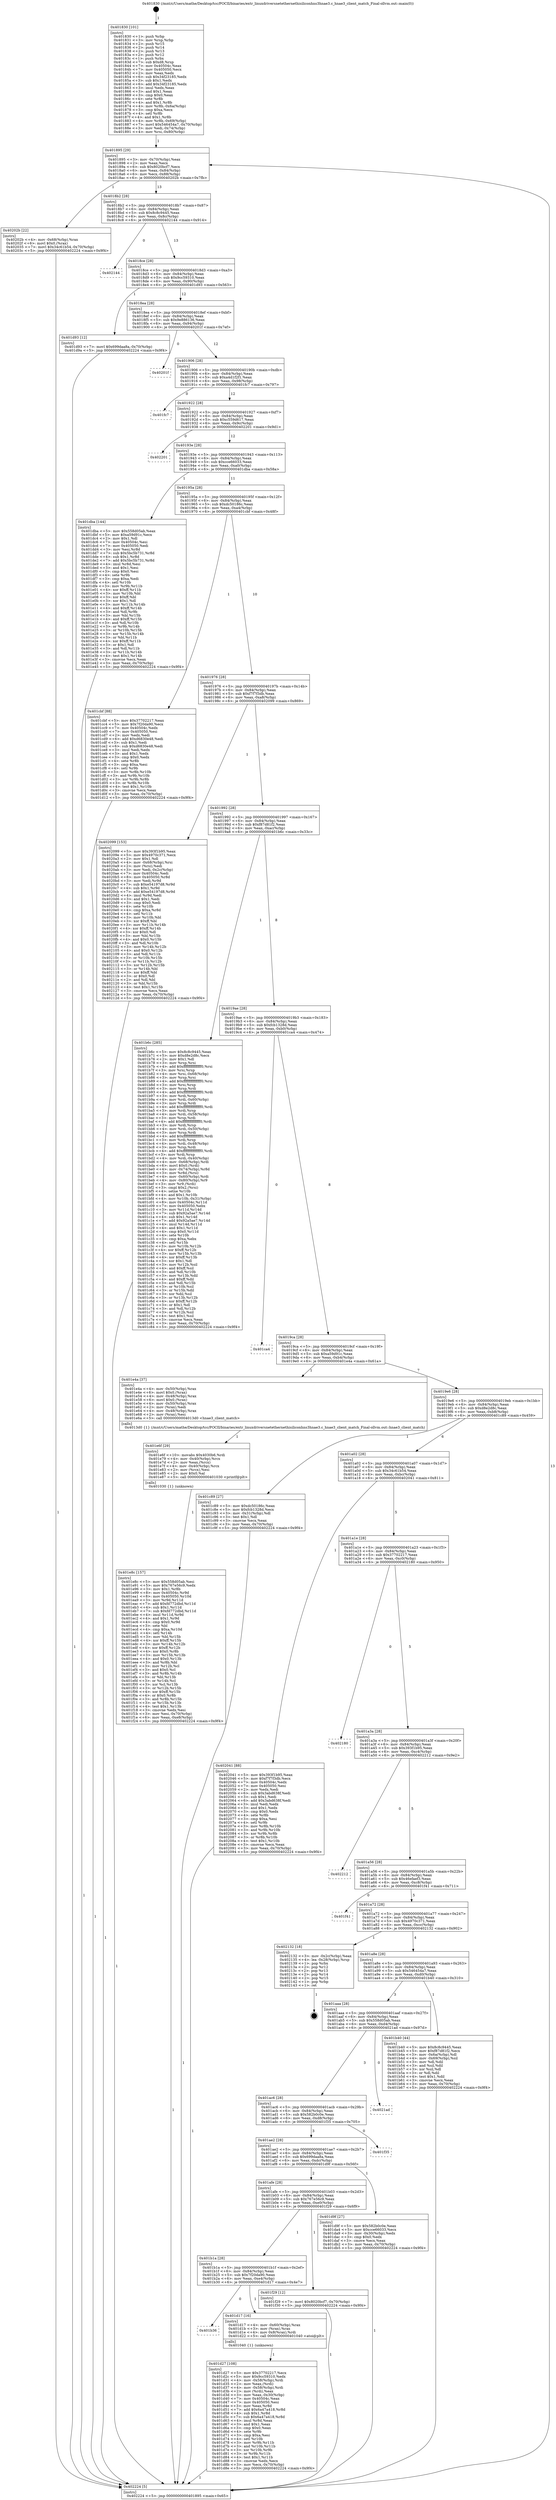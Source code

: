 digraph "0x401830" {
  label = "0x401830 (/mnt/c/Users/mathe/Desktop/tcc/POCII/binaries/extr_linuxdriversnetethernethisiliconhns3hnae3.c_hnae3_client_match_Final-ollvm.out::main(0))"
  labelloc = "t"
  node[shape=record]

  Entry [label="",width=0.3,height=0.3,shape=circle,fillcolor=black,style=filled]
  "0x401895" [label="{
     0x401895 [29]\l
     | [instrs]\l
     &nbsp;&nbsp;0x401895 \<+3\>: mov -0x70(%rbp),%eax\l
     &nbsp;&nbsp;0x401898 \<+2\>: mov %eax,%ecx\l
     &nbsp;&nbsp;0x40189a \<+6\>: sub $0x8020bcf7,%ecx\l
     &nbsp;&nbsp;0x4018a0 \<+6\>: mov %eax,-0x84(%rbp)\l
     &nbsp;&nbsp;0x4018a6 \<+6\>: mov %ecx,-0x88(%rbp)\l
     &nbsp;&nbsp;0x4018ac \<+6\>: je 000000000040202b \<main+0x7fb\>\l
  }"]
  "0x40202b" [label="{
     0x40202b [22]\l
     | [instrs]\l
     &nbsp;&nbsp;0x40202b \<+4\>: mov -0x68(%rbp),%rax\l
     &nbsp;&nbsp;0x40202f \<+6\>: movl $0x0,(%rax)\l
     &nbsp;&nbsp;0x402035 \<+7\>: movl $0x34c61b54,-0x70(%rbp)\l
     &nbsp;&nbsp;0x40203c \<+5\>: jmp 0000000000402224 \<main+0x9f4\>\l
  }"]
  "0x4018b2" [label="{
     0x4018b2 [28]\l
     | [instrs]\l
     &nbsp;&nbsp;0x4018b2 \<+5\>: jmp 00000000004018b7 \<main+0x87\>\l
     &nbsp;&nbsp;0x4018b7 \<+6\>: mov -0x84(%rbp),%eax\l
     &nbsp;&nbsp;0x4018bd \<+5\>: sub $0x8c8c9445,%eax\l
     &nbsp;&nbsp;0x4018c2 \<+6\>: mov %eax,-0x8c(%rbp)\l
     &nbsp;&nbsp;0x4018c8 \<+6\>: je 0000000000402144 \<main+0x914\>\l
  }"]
  Exit [label="",width=0.3,height=0.3,shape=circle,fillcolor=black,style=filled,peripheries=2]
  "0x402144" [label="{
     0x402144\l
  }", style=dashed]
  "0x4018ce" [label="{
     0x4018ce [28]\l
     | [instrs]\l
     &nbsp;&nbsp;0x4018ce \<+5\>: jmp 00000000004018d3 \<main+0xa3\>\l
     &nbsp;&nbsp;0x4018d3 \<+6\>: mov -0x84(%rbp),%eax\l
     &nbsp;&nbsp;0x4018d9 \<+5\>: sub $0x9cc59310,%eax\l
     &nbsp;&nbsp;0x4018de \<+6\>: mov %eax,-0x90(%rbp)\l
     &nbsp;&nbsp;0x4018e4 \<+6\>: je 0000000000401d93 \<main+0x563\>\l
  }"]
  "0x401e8c" [label="{
     0x401e8c [157]\l
     | [instrs]\l
     &nbsp;&nbsp;0x401e8c \<+5\>: mov $0x558d05ab,%esi\l
     &nbsp;&nbsp;0x401e91 \<+5\>: mov $0x767e56c9,%edx\l
     &nbsp;&nbsp;0x401e96 \<+3\>: mov $0x1,%r8b\l
     &nbsp;&nbsp;0x401e99 \<+8\>: mov 0x40504c,%r9d\l
     &nbsp;&nbsp;0x401ea1 \<+8\>: mov 0x405050,%r10d\l
     &nbsp;&nbsp;0x401ea9 \<+3\>: mov %r9d,%r11d\l
     &nbsp;&nbsp;0x401eac \<+7\>: add $0xfd772dbd,%r11d\l
     &nbsp;&nbsp;0x401eb3 \<+4\>: sub $0x1,%r11d\l
     &nbsp;&nbsp;0x401eb7 \<+7\>: sub $0xfd772dbd,%r11d\l
     &nbsp;&nbsp;0x401ebe \<+4\>: imul %r11d,%r9d\l
     &nbsp;&nbsp;0x401ec2 \<+4\>: and $0x1,%r9d\l
     &nbsp;&nbsp;0x401ec6 \<+4\>: cmp $0x0,%r9d\l
     &nbsp;&nbsp;0x401eca \<+3\>: sete %bl\l
     &nbsp;&nbsp;0x401ecd \<+4\>: cmp $0xa,%r10d\l
     &nbsp;&nbsp;0x401ed1 \<+4\>: setl %r14b\l
     &nbsp;&nbsp;0x401ed5 \<+3\>: mov %bl,%r15b\l
     &nbsp;&nbsp;0x401ed8 \<+4\>: xor $0xff,%r15b\l
     &nbsp;&nbsp;0x401edc \<+3\>: mov %r14b,%r12b\l
     &nbsp;&nbsp;0x401edf \<+4\>: xor $0xff,%r12b\l
     &nbsp;&nbsp;0x401ee3 \<+4\>: xor $0x0,%r8b\l
     &nbsp;&nbsp;0x401ee7 \<+3\>: mov %r15b,%r13b\l
     &nbsp;&nbsp;0x401eea \<+4\>: and $0x0,%r13b\l
     &nbsp;&nbsp;0x401eee \<+3\>: and %r8b,%bl\l
     &nbsp;&nbsp;0x401ef1 \<+3\>: mov %r12b,%cl\l
     &nbsp;&nbsp;0x401ef4 \<+3\>: and $0x0,%cl\l
     &nbsp;&nbsp;0x401ef7 \<+3\>: and %r8b,%r14b\l
     &nbsp;&nbsp;0x401efa \<+3\>: or %bl,%r13b\l
     &nbsp;&nbsp;0x401efd \<+3\>: or %r14b,%cl\l
     &nbsp;&nbsp;0x401f00 \<+3\>: xor %cl,%r13b\l
     &nbsp;&nbsp;0x401f03 \<+3\>: or %r12b,%r15b\l
     &nbsp;&nbsp;0x401f06 \<+4\>: xor $0xff,%r15b\l
     &nbsp;&nbsp;0x401f0a \<+4\>: or $0x0,%r8b\l
     &nbsp;&nbsp;0x401f0e \<+3\>: and %r8b,%r15b\l
     &nbsp;&nbsp;0x401f11 \<+3\>: or %r15b,%r13b\l
     &nbsp;&nbsp;0x401f14 \<+4\>: test $0x1,%r13b\l
     &nbsp;&nbsp;0x401f18 \<+3\>: cmovne %edx,%esi\l
     &nbsp;&nbsp;0x401f1b \<+3\>: mov %esi,-0x70(%rbp)\l
     &nbsp;&nbsp;0x401f1e \<+6\>: mov %eax,-0xe8(%rbp)\l
     &nbsp;&nbsp;0x401f24 \<+5\>: jmp 0000000000402224 \<main+0x9f4\>\l
  }"]
  "0x401d93" [label="{
     0x401d93 [12]\l
     | [instrs]\l
     &nbsp;&nbsp;0x401d93 \<+7\>: movl $0x699daa8a,-0x70(%rbp)\l
     &nbsp;&nbsp;0x401d9a \<+5\>: jmp 0000000000402224 \<main+0x9f4\>\l
  }"]
  "0x4018ea" [label="{
     0x4018ea [28]\l
     | [instrs]\l
     &nbsp;&nbsp;0x4018ea \<+5\>: jmp 00000000004018ef \<main+0xbf\>\l
     &nbsp;&nbsp;0x4018ef \<+6\>: mov -0x84(%rbp),%eax\l
     &nbsp;&nbsp;0x4018f5 \<+5\>: sub $0x9e886136,%eax\l
     &nbsp;&nbsp;0x4018fa \<+6\>: mov %eax,-0x94(%rbp)\l
     &nbsp;&nbsp;0x401900 \<+6\>: je 000000000040201f \<main+0x7ef\>\l
  }"]
  "0x401e6f" [label="{
     0x401e6f [29]\l
     | [instrs]\l
     &nbsp;&nbsp;0x401e6f \<+10\>: movabs $0x4030b6,%rdi\l
     &nbsp;&nbsp;0x401e79 \<+4\>: mov -0x40(%rbp),%rcx\l
     &nbsp;&nbsp;0x401e7d \<+2\>: mov %eax,(%rcx)\l
     &nbsp;&nbsp;0x401e7f \<+4\>: mov -0x40(%rbp),%rcx\l
     &nbsp;&nbsp;0x401e83 \<+2\>: mov (%rcx),%esi\l
     &nbsp;&nbsp;0x401e85 \<+2\>: mov $0x0,%al\l
     &nbsp;&nbsp;0x401e87 \<+5\>: call 0000000000401030 \<printf@plt\>\l
     | [calls]\l
     &nbsp;&nbsp;0x401030 \{1\} (unknown)\l
  }"]
  "0x40201f" [label="{
     0x40201f\l
  }", style=dashed]
  "0x401906" [label="{
     0x401906 [28]\l
     | [instrs]\l
     &nbsp;&nbsp;0x401906 \<+5\>: jmp 000000000040190b \<main+0xdb\>\l
     &nbsp;&nbsp;0x40190b \<+6\>: mov -0x84(%rbp),%eax\l
     &nbsp;&nbsp;0x401911 \<+5\>: sub $0xa4d1f2f1,%eax\l
     &nbsp;&nbsp;0x401916 \<+6\>: mov %eax,-0x98(%rbp)\l
     &nbsp;&nbsp;0x40191c \<+6\>: je 0000000000401fc7 \<main+0x797\>\l
  }"]
  "0x401d27" [label="{
     0x401d27 [108]\l
     | [instrs]\l
     &nbsp;&nbsp;0x401d27 \<+5\>: mov $0x37702217,%ecx\l
     &nbsp;&nbsp;0x401d2c \<+5\>: mov $0x9cc59310,%edx\l
     &nbsp;&nbsp;0x401d31 \<+4\>: mov -0x58(%rbp),%rdi\l
     &nbsp;&nbsp;0x401d35 \<+2\>: mov %eax,(%rdi)\l
     &nbsp;&nbsp;0x401d37 \<+4\>: mov -0x58(%rbp),%rdi\l
     &nbsp;&nbsp;0x401d3b \<+2\>: mov (%rdi),%eax\l
     &nbsp;&nbsp;0x401d3d \<+3\>: mov %eax,-0x30(%rbp)\l
     &nbsp;&nbsp;0x401d40 \<+7\>: mov 0x40504c,%eax\l
     &nbsp;&nbsp;0x401d47 \<+7\>: mov 0x405050,%esi\l
     &nbsp;&nbsp;0x401d4e \<+3\>: mov %eax,%r8d\l
     &nbsp;&nbsp;0x401d51 \<+7\>: add $0x6a47a418,%r8d\l
     &nbsp;&nbsp;0x401d58 \<+4\>: sub $0x1,%r8d\l
     &nbsp;&nbsp;0x401d5c \<+7\>: sub $0x6a47a418,%r8d\l
     &nbsp;&nbsp;0x401d63 \<+4\>: imul %r8d,%eax\l
     &nbsp;&nbsp;0x401d67 \<+3\>: and $0x1,%eax\l
     &nbsp;&nbsp;0x401d6a \<+3\>: cmp $0x0,%eax\l
     &nbsp;&nbsp;0x401d6d \<+4\>: sete %r9b\l
     &nbsp;&nbsp;0x401d71 \<+3\>: cmp $0xa,%esi\l
     &nbsp;&nbsp;0x401d74 \<+4\>: setl %r10b\l
     &nbsp;&nbsp;0x401d78 \<+3\>: mov %r9b,%r11b\l
     &nbsp;&nbsp;0x401d7b \<+3\>: and %r10b,%r11b\l
     &nbsp;&nbsp;0x401d7e \<+3\>: xor %r10b,%r9b\l
     &nbsp;&nbsp;0x401d81 \<+3\>: or %r9b,%r11b\l
     &nbsp;&nbsp;0x401d84 \<+4\>: test $0x1,%r11b\l
     &nbsp;&nbsp;0x401d88 \<+3\>: cmovne %edx,%ecx\l
     &nbsp;&nbsp;0x401d8b \<+3\>: mov %ecx,-0x70(%rbp)\l
     &nbsp;&nbsp;0x401d8e \<+5\>: jmp 0000000000402224 \<main+0x9f4\>\l
  }"]
  "0x401fc7" [label="{
     0x401fc7\l
  }", style=dashed]
  "0x401922" [label="{
     0x401922 [28]\l
     | [instrs]\l
     &nbsp;&nbsp;0x401922 \<+5\>: jmp 0000000000401927 \<main+0xf7\>\l
     &nbsp;&nbsp;0x401927 \<+6\>: mov -0x84(%rbp),%eax\l
     &nbsp;&nbsp;0x40192d \<+5\>: sub $0xc559d617,%eax\l
     &nbsp;&nbsp;0x401932 \<+6\>: mov %eax,-0x9c(%rbp)\l
     &nbsp;&nbsp;0x401938 \<+6\>: je 0000000000402201 \<main+0x9d1\>\l
  }"]
  "0x401b36" [label="{
     0x401b36\l
  }", style=dashed]
  "0x402201" [label="{
     0x402201\l
  }", style=dashed]
  "0x40193e" [label="{
     0x40193e [28]\l
     | [instrs]\l
     &nbsp;&nbsp;0x40193e \<+5\>: jmp 0000000000401943 \<main+0x113\>\l
     &nbsp;&nbsp;0x401943 \<+6\>: mov -0x84(%rbp),%eax\l
     &nbsp;&nbsp;0x401949 \<+5\>: sub $0xcce66033,%eax\l
     &nbsp;&nbsp;0x40194e \<+6\>: mov %eax,-0xa0(%rbp)\l
     &nbsp;&nbsp;0x401954 \<+6\>: je 0000000000401dba \<main+0x58a\>\l
  }"]
  "0x401d17" [label="{
     0x401d17 [16]\l
     | [instrs]\l
     &nbsp;&nbsp;0x401d17 \<+4\>: mov -0x60(%rbp),%rax\l
     &nbsp;&nbsp;0x401d1b \<+3\>: mov (%rax),%rax\l
     &nbsp;&nbsp;0x401d1e \<+4\>: mov 0x8(%rax),%rdi\l
     &nbsp;&nbsp;0x401d22 \<+5\>: call 0000000000401040 \<atoi@plt\>\l
     | [calls]\l
     &nbsp;&nbsp;0x401040 \{1\} (unknown)\l
  }"]
  "0x401dba" [label="{
     0x401dba [144]\l
     | [instrs]\l
     &nbsp;&nbsp;0x401dba \<+5\>: mov $0x558d05ab,%eax\l
     &nbsp;&nbsp;0x401dbf \<+5\>: mov $0xa59d91c,%ecx\l
     &nbsp;&nbsp;0x401dc4 \<+2\>: mov $0x1,%dl\l
     &nbsp;&nbsp;0x401dc6 \<+7\>: mov 0x40504c,%esi\l
     &nbsp;&nbsp;0x401dcd \<+7\>: mov 0x405050,%edi\l
     &nbsp;&nbsp;0x401dd4 \<+3\>: mov %esi,%r8d\l
     &nbsp;&nbsp;0x401dd7 \<+7\>: sub $0x5bc5b731,%r8d\l
     &nbsp;&nbsp;0x401dde \<+4\>: sub $0x1,%r8d\l
     &nbsp;&nbsp;0x401de2 \<+7\>: add $0x5bc5b731,%r8d\l
     &nbsp;&nbsp;0x401de9 \<+4\>: imul %r8d,%esi\l
     &nbsp;&nbsp;0x401ded \<+3\>: and $0x1,%esi\l
     &nbsp;&nbsp;0x401df0 \<+3\>: cmp $0x0,%esi\l
     &nbsp;&nbsp;0x401df3 \<+4\>: sete %r9b\l
     &nbsp;&nbsp;0x401df7 \<+3\>: cmp $0xa,%edi\l
     &nbsp;&nbsp;0x401dfa \<+4\>: setl %r10b\l
     &nbsp;&nbsp;0x401dfe \<+3\>: mov %r9b,%r11b\l
     &nbsp;&nbsp;0x401e01 \<+4\>: xor $0xff,%r11b\l
     &nbsp;&nbsp;0x401e05 \<+3\>: mov %r10b,%bl\l
     &nbsp;&nbsp;0x401e08 \<+3\>: xor $0xff,%bl\l
     &nbsp;&nbsp;0x401e0b \<+3\>: xor $0x1,%dl\l
     &nbsp;&nbsp;0x401e0e \<+3\>: mov %r11b,%r14b\l
     &nbsp;&nbsp;0x401e11 \<+4\>: and $0xff,%r14b\l
     &nbsp;&nbsp;0x401e15 \<+3\>: and %dl,%r9b\l
     &nbsp;&nbsp;0x401e18 \<+3\>: mov %bl,%r15b\l
     &nbsp;&nbsp;0x401e1b \<+4\>: and $0xff,%r15b\l
     &nbsp;&nbsp;0x401e1f \<+3\>: and %dl,%r10b\l
     &nbsp;&nbsp;0x401e22 \<+3\>: or %r9b,%r14b\l
     &nbsp;&nbsp;0x401e25 \<+3\>: or %r10b,%r15b\l
     &nbsp;&nbsp;0x401e28 \<+3\>: xor %r15b,%r14b\l
     &nbsp;&nbsp;0x401e2b \<+3\>: or %bl,%r11b\l
     &nbsp;&nbsp;0x401e2e \<+4\>: xor $0xff,%r11b\l
     &nbsp;&nbsp;0x401e32 \<+3\>: or $0x1,%dl\l
     &nbsp;&nbsp;0x401e35 \<+3\>: and %dl,%r11b\l
     &nbsp;&nbsp;0x401e38 \<+3\>: or %r11b,%r14b\l
     &nbsp;&nbsp;0x401e3b \<+4\>: test $0x1,%r14b\l
     &nbsp;&nbsp;0x401e3f \<+3\>: cmovne %ecx,%eax\l
     &nbsp;&nbsp;0x401e42 \<+3\>: mov %eax,-0x70(%rbp)\l
     &nbsp;&nbsp;0x401e45 \<+5\>: jmp 0000000000402224 \<main+0x9f4\>\l
  }"]
  "0x40195a" [label="{
     0x40195a [28]\l
     | [instrs]\l
     &nbsp;&nbsp;0x40195a \<+5\>: jmp 000000000040195f \<main+0x12f\>\l
     &nbsp;&nbsp;0x40195f \<+6\>: mov -0x84(%rbp),%eax\l
     &nbsp;&nbsp;0x401965 \<+5\>: sub $0xdc50186c,%eax\l
     &nbsp;&nbsp;0x40196a \<+6\>: mov %eax,-0xa4(%rbp)\l
     &nbsp;&nbsp;0x401970 \<+6\>: je 0000000000401cbf \<main+0x48f\>\l
  }"]
  "0x401b1a" [label="{
     0x401b1a [28]\l
     | [instrs]\l
     &nbsp;&nbsp;0x401b1a \<+5\>: jmp 0000000000401b1f \<main+0x2ef\>\l
     &nbsp;&nbsp;0x401b1f \<+6\>: mov -0x84(%rbp),%eax\l
     &nbsp;&nbsp;0x401b25 \<+5\>: sub $0x7f20da90,%eax\l
     &nbsp;&nbsp;0x401b2a \<+6\>: mov %eax,-0xe4(%rbp)\l
     &nbsp;&nbsp;0x401b30 \<+6\>: je 0000000000401d17 \<main+0x4e7\>\l
  }"]
  "0x401cbf" [label="{
     0x401cbf [88]\l
     | [instrs]\l
     &nbsp;&nbsp;0x401cbf \<+5\>: mov $0x37702217,%eax\l
     &nbsp;&nbsp;0x401cc4 \<+5\>: mov $0x7f20da90,%ecx\l
     &nbsp;&nbsp;0x401cc9 \<+7\>: mov 0x40504c,%edx\l
     &nbsp;&nbsp;0x401cd0 \<+7\>: mov 0x405050,%esi\l
     &nbsp;&nbsp;0x401cd7 \<+2\>: mov %edx,%edi\l
     &nbsp;&nbsp;0x401cd9 \<+6\>: add $0xd6830e48,%edi\l
     &nbsp;&nbsp;0x401cdf \<+3\>: sub $0x1,%edi\l
     &nbsp;&nbsp;0x401ce2 \<+6\>: sub $0xd6830e48,%edi\l
     &nbsp;&nbsp;0x401ce8 \<+3\>: imul %edi,%edx\l
     &nbsp;&nbsp;0x401ceb \<+3\>: and $0x1,%edx\l
     &nbsp;&nbsp;0x401cee \<+3\>: cmp $0x0,%edx\l
     &nbsp;&nbsp;0x401cf1 \<+4\>: sete %r8b\l
     &nbsp;&nbsp;0x401cf5 \<+3\>: cmp $0xa,%esi\l
     &nbsp;&nbsp;0x401cf8 \<+4\>: setl %r9b\l
     &nbsp;&nbsp;0x401cfc \<+3\>: mov %r8b,%r10b\l
     &nbsp;&nbsp;0x401cff \<+3\>: and %r9b,%r10b\l
     &nbsp;&nbsp;0x401d02 \<+3\>: xor %r9b,%r8b\l
     &nbsp;&nbsp;0x401d05 \<+3\>: or %r8b,%r10b\l
     &nbsp;&nbsp;0x401d08 \<+4\>: test $0x1,%r10b\l
     &nbsp;&nbsp;0x401d0c \<+3\>: cmovne %ecx,%eax\l
     &nbsp;&nbsp;0x401d0f \<+3\>: mov %eax,-0x70(%rbp)\l
     &nbsp;&nbsp;0x401d12 \<+5\>: jmp 0000000000402224 \<main+0x9f4\>\l
  }"]
  "0x401976" [label="{
     0x401976 [28]\l
     | [instrs]\l
     &nbsp;&nbsp;0x401976 \<+5\>: jmp 000000000040197b \<main+0x14b\>\l
     &nbsp;&nbsp;0x40197b \<+6\>: mov -0x84(%rbp),%eax\l
     &nbsp;&nbsp;0x401981 \<+5\>: sub $0xf7f7f3db,%eax\l
     &nbsp;&nbsp;0x401986 \<+6\>: mov %eax,-0xa8(%rbp)\l
     &nbsp;&nbsp;0x40198c \<+6\>: je 0000000000402099 \<main+0x869\>\l
  }"]
  "0x401f29" [label="{
     0x401f29 [12]\l
     | [instrs]\l
     &nbsp;&nbsp;0x401f29 \<+7\>: movl $0x8020bcf7,-0x70(%rbp)\l
     &nbsp;&nbsp;0x401f30 \<+5\>: jmp 0000000000402224 \<main+0x9f4\>\l
  }"]
  "0x402099" [label="{
     0x402099 [153]\l
     | [instrs]\l
     &nbsp;&nbsp;0x402099 \<+5\>: mov $0x393f1b95,%eax\l
     &nbsp;&nbsp;0x40209e \<+5\>: mov $0x4970c371,%ecx\l
     &nbsp;&nbsp;0x4020a3 \<+2\>: mov $0x1,%dl\l
     &nbsp;&nbsp;0x4020a5 \<+4\>: mov -0x68(%rbp),%rsi\l
     &nbsp;&nbsp;0x4020a9 \<+2\>: mov (%rsi),%edi\l
     &nbsp;&nbsp;0x4020ab \<+3\>: mov %edi,-0x2c(%rbp)\l
     &nbsp;&nbsp;0x4020ae \<+7\>: mov 0x40504c,%edi\l
     &nbsp;&nbsp;0x4020b5 \<+8\>: mov 0x405050,%r8d\l
     &nbsp;&nbsp;0x4020bd \<+3\>: mov %edi,%r9d\l
     &nbsp;&nbsp;0x4020c0 \<+7\>: sub $0xe54197d8,%r9d\l
     &nbsp;&nbsp;0x4020c7 \<+4\>: sub $0x1,%r9d\l
     &nbsp;&nbsp;0x4020cb \<+7\>: add $0xe54197d8,%r9d\l
     &nbsp;&nbsp;0x4020d2 \<+4\>: imul %r9d,%edi\l
     &nbsp;&nbsp;0x4020d6 \<+3\>: and $0x1,%edi\l
     &nbsp;&nbsp;0x4020d9 \<+3\>: cmp $0x0,%edi\l
     &nbsp;&nbsp;0x4020dc \<+4\>: sete %r10b\l
     &nbsp;&nbsp;0x4020e0 \<+4\>: cmp $0xa,%r8d\l
     &nbsp;&nbsp;0x4020e4 \<+4\>: setl %r11b\l
     &nbsp;&nbsp;0x4020e8 \<+3\>: mov %r10b,%bl\l
     &nbsp;&nbsp;0x4020eb \<+3\>: xor $0xff,%bl\l
     &nbsp;&nbsp;0x4020ee \<+3\>: mov %r11b,%r14b\l
     &nbsp;&nbsp;0x4020f1 \<+4\>: xor $0xff,%r14b\l
     &nbsp;&nbsp;0x4020f5 \<+3\>: xor $0x0,%dl\l
     &nbsp;&nbsp;0x4020f8 \<+3\>: mov %bl,%r15b\l
     &nbsp;&nbsp;0x4020fb \<+4\>: and $0x0,%r15b\l
     &nbsp;&nbsp;0x4020ff \<+3\>: and %dl,%r10b\l
     &nbsp;&nbsp;0x402102 \<+3\>: mov %r14b,%r12b\l
     &nbsp;&nbsp;0x402105 \<+4\>: and $0x0,%r12b\l
     &nbsp;&nbsp;0x402109 \<+3\>: and %dl,%r11b\l
     &nbsp;&nbsp;0x40210c \<+3\>: or %r10b,%r15b\l
     &nbsp;&nbsp;0x40210f \<+3\>: or %r11b,%r12b\l
     &nbsp;&nbsp;0x402112 \<+3\>: xor %r12b,%r15b\l
     &nbsp;&nbsp;0x402115 \<+3\>: or %r14b,%bl\l
     &nbsp;&nbsp;0x402118 \<+3\>: xor $0xff,%bl\l
     &nbsp;&nbsp;0x40211b \<+3\>: or $0x0,%dl\l
     &nbsp;&nbsp;0x40211e \<+2\>: and %dl,%bl\l
     &nbsp;&nbsp;0x402120 \<+3\>: or %bl,%r15b\l
     &nbsp;&nbsp;0x402123 \<+4\>: test $0x1,%r15b\l
     &nbsp;&nbsp;0x402127 \<+3\>: cmovne %ecx,%eax\l
     &nbsp;&nbsp;0x40212a \<+3\>: mov %eax,-0x70(%rbp)\l
     &nbsp;&nbsp;0x40212d \<+5\>: jmp 0000000000402224 \<main+0x9f4\>\l
  }"]
  "0x401992" [label="{
     0x401992 [28]\l
     | [instrs]\l
     &nbsp;&nbsp;0x401992 \<+5\>: jmp 0000000000401997 \<main+0x167\>\l
     &nbsp;&nbsp;0x401997 \<+6\>: mov -0x84(%rbp),%eax\l
     &nbsp;&nbsp;0x40199d \<+5\>: sub $0xf87d81f2,%eax\l
     &nbsp;&nbsp;0x4019a2 \<+6\>: mov %eax,-0xac(%rbp)\l
     &nbsp;&nbsp;0x4019a8 \<+6\>: je 0000000000401b6c \<main+0x33c\>\l
  }"]
  "0x401afe" [label="{
     0x401afe [28]\l
     | [instrs]\l
     &nbsp;&nbsp;0x401afe \<+5\>: jmp 0000000000401b03 \<main+0x2d3\>\l
     &nbsp;&nbsp;0x401b03 \<+6\>: mov -0x84(%rbp),%eax\l
     &nbsp;&nbsp;0x401b09 \<+5\>: sub $0x767e56c9,%eax\l
     &nbsp;&nbsp;0x401b0e \<+6\>: mov %eax,-0xe0(%rbp)\l
     &nbsp;&nbsp;0x401b14 \<+6\>: je 0000000000401f29 \<main+0x6f9\>\l
  }"]
  "0x401b6c" [label="{
     0x401b6c [285]\l
     | [instrs]\l
     &nbsp;&nbsp;0x401b6c \<+5\>: mov $0x8c8c9445,%eax\l
     &nbsp;&nbsp;0x401b71 \<+5\>: mov $0xd8e2d8c,%ecx\l
     &nbsp;&nbsp;0x401b76 \<+2\>: mov $0x1,%dl\l
     &nbsp;&nbsp;0x401b78 \<+3\>: mov %rsp,%rsi\l
     &nbsp;&nbsp;0x401b7b \<+4\>: add $0xfffffffffffffff0,%rsi\l
     &nbsp;&nbsp;0x401b7f \<+3\>: mov %rsi,%rsp\l
     &nbsp;&nbsp;0x401b82 \<+4\>: mov %rsi,-0x68(%rbp)\l
     &nbsp;&nbsp;0x401b86 \<+3\>: mov %rsp,%rsi\l
     &nbsp;&nbsp;0x401b89 \<+4\>: add $0xfffffffffffffff0,%rsi\l
     &nbsp;&nbsp;0x401b8d \<+3\>: mov %rsi,%rsp\l
     &nbsp;&nbsp;0x401b90 \<+3\>: mov %rsp,%rdi\l
     &nbsp;&nbsp;0x401b93 \<+4\>: add $0xfffffffffffffff0,%rdi\l
     &nbsp;&nbsp;0x401b97 \<+3\>: mov %rdi,%rsp\l
     &nbsp;&nbsp;0x401b9a \<+4\>: mov %rdi,-0x60(%rbp)\l
     &nbsp;&nbsp;0x401b9e \<+3\>: mov %rsp,%rdi\l
     &nbsp;&nbsp;0x401ba1 \<+4\>: add $0xfffffffffffffff0,%rdi\l
     &nbsp;&nbsp;0x401ba5 \<+3\>: mov %rdi,%rsp\l
     &nbsp;&nbsp;0x401ba8 \<+4\>: mov %rdi,-0x58(%rbp)\l
     &nbsp;&nbsp;0x401bac \<+3\>: mov %rsp,%rdi\l
     &nbsp;&nbsp;0x401baf \<+4\>: add $0xfffffffffffffff0,%rdi\l
     &nbsp;&nbsp;0x401bb3 \<+3\>: mov %rdi,%rsp\l
     &nbsp;&nbsp;0x401bb6 \<+4\>: mov %rdi,-0x50(%rbp)\l
     &nbsp;&nbsp;0x401bba \<+3\>: mov %rsp,%rdi\l
     &nbsp;&nbsp;0x401bbd \<+4\>: add $0xfffffffffffffff0,%rdi\l
     &nbsp;&nbsp;0x401bc1 \<+3\>: mov %rdi,%rsp\l
     &nbsp;&nbsp;0x401bc4 \<+4\>: mov %rdi,-0x48(%rbp)\l
     &nbsp;&nbsp;0x401bc8 \<+3\>: mov %rsp,%rdi\l
     &nbsp;&nbsp;0x401bcb \<+4\>: add $0xfffffffffffffff0,%rdi\l
     &nbsp;&nbsp;0x401bcf \<+3\>: mov %rdi,%rsp\l
     &nbsp;&nbsp;0x401bd2 \<+4\>: mov %rdi,-0x40(%rbp)\l
     &nbsp;&nbsp;0x401bd6 \<+4\>: mov -0x68(%rbp),%rdi\l
     &nbsp;&nbsp;0x401bda \<+6\>: movl $0x0,(%rdi)\l
     &nbsp;&nbsp;0x401be0 \<+4\>: mov -0x74(%rbp),%r8d\l
     &nbsp;&nbsp;0x401be4 \<+3\>: mov %r8d,(%rsi)\l
     &nbsp;&nbsp;0x401be7 \<+4\>: mov -0x60(%rbp),%rdi\l
     &nbsp;&nbsp;0x401beb \<+4\>: mov -0x80(%rbp),%r9\l
     &nbsp;&nbsp;0x401bef \<+3\>: mov %r9,(%rdi)\l
     &nbsp;&nbsp;0x401bf2 \<+3\>: cmpl $0x2,(%rsi)\l
     &nbsp;&nbsp;0x401bf5 \<+4\>: setne %r10b\l
     &nbsp;&nbsp;0x401bf9 \<+4\>: and $0x1,%r10b\l
     &nbsp;&nbsp;0x401bfd \<+4\>: mov %r10b,-0x31(%rbp)\l
     &nbsp;&nbsp;0x401c01 \<+8\>: mov 0x40504c,%r11d\l
     &nbsp;&nbsp;0x401c09 \<+7\>: mov 0x405050,%ebx\l
     &nbsp;&nbsp;0x401c10 \<+3\>: mov %r11d,%r14d\l
     &nbsp;&nbsp;0x401c13 \<+7\>: sub $0x92a5ae7,%r14d\l
     &nbsp;&nbsp;0x401c1a \<+4\>: sub $0x1,%r14d\l
     &nbsp;&nbsp;0x401c1e \<+7\>: add $0x92a5ae7,%r14d\l
     &nbsp;&nbsp;0x401c25 \<+4\>: imul %r14d,%r11d\l
     &nbsp;&nbsp;0x401c29 \<+4\>: and $0x1,%r11d\l
     &nbsp;&nbsp;0x401c2d \<+4\>: cmp $0x0,%r11d\l
     &nbsp;&nbsp;0x401c31 \<+4\>: sete %r10b\l
     &nbsp;&nbsp;0x401c35 \<+3\>: cmp $0xa,%ebx\l
     &nbsp;&nbsp;0x401c38 \<+4\>: setl %r15b\l
     &nbsp;&nbsp;0x401c3c \<+3\>: mov %r10b,%r12b\l
     &nbsp;&nbsp;0x401c3f \<+4\>: xor $0xff,%r12b\l
     &nbsp;&nbsp;0x401c43 \<+3\>: mov %r15b,%r13b\l
     &nbsp;&nbsp;0x401c46 \<+4\>: xor $0xff,%r13b\l
     &nbsp;&nbsp;0x401c4a \<+3\>: xor $0x1,%dl\l
     &nbsp;&nbsp;0x401c4d \<+3\>: mov %r12b,%sil\l
     &nbsp;&nbsp;0x401c50 \<+4\>: and $0xff,%sil\l
     &nbsp;&nbsp;0x401c54 \<+3\>: and %dl,%r10b\l
     &nbsp;&nbsp;0x401c57 \<+3\>: mov %r13b,%dil\l
     &nbsp;&nbsp;0x401c5a \<+4\>: and $0xff,%dil\l
     &nbsp;&nbsp;0x401c5e \<+3\>: and %dl,%r15b\l
     &nbsp;&nbsp;0x401c61 \<+3\>: or %r10b,%sil\l
     &nbsp;&nbsp;0x401c64 \<+3\>: or %r15b,%dil\l
     &nbsp;&nbsp;0x401c67 \<+3\>: xor %dil,%sil\l
     &nbsp;&nbsp;0x401c6a \<+3\>: or %r13b,%r12b\l
     &nbsp;&nbsp;0x401c6d \<+4\>: xor $0xff,%r12b\l
     &nbsp;&nbsp;0x401c71 \<+3\>: or $0x1,%dl\l
     &nbsp;&nbsp;0x401c74 \<+3\>: and %dl,%r12b\l
     &nbsp;&nbsp;0x401c77 \<+3\>: or %r12b,%sil\l
     &nbsp;&nbsp;0x401c7a \<+4\>: test $0x1,%sil\l
     &nbsp;&nbsp;0x401c7e \<+3\>: cmovne %ecx,%eax\l
     &nbsp;&nbsp;0x401c81 \<+3\>: mov %eax,-0x70(%rbp)\l
     &nbsp;&nbsp;0x401c84 \<+5\>: jmp 0000000000402224 \<main+0x9f4\>\l
  }"]
  "0x4019ae" [label="{
     0x4019ae [28]\l
     | [instrs]\l
     &nbsp;&nbsp;0x4019ae \<+5\>: jmp 00000000004019b3 \<main+0x183\>\l
     &nbsp;&nbsp;0x4019b3 \<+6\>: mov -0x84(%rbp),%eax\l
     &nbsp;&nbsp;0x4019b9 \<+5\>: sub $0xfcb1328d,%eax\l
     &nbsp;&nbsp;0x4019be \<+6\>: mov %eax,-0xb0(%rbp)\l
     &nbsp;&nbsp;0x4019c4 \<+6\>: je 0000000000401ca4 \<main+0x474\>\l
  }"]
  "0x401d9f" [label="{
     0x401d9f [27]\l
     | [instrs]\l
     &nbsp;&nbsp;0x401d9f \<+5\>: mov $0x582b0c0e,%eax\l
     &nbsp;&nbsp;0x401da4 \<+5\>: mov $0xcce66033,%ecx\l
     &nbsp;&nbsp;0x401da9 \<+3\>: mov -0x30(%rbp),%edx\l
     &nbsp;&nbsp;0x401dac \<+3\>: cmp $0x0,%edx\l
     &nbsp;&nbsp;0x401daf \<+3\>: cmove %ecx,%eax\l
     &nbsp;&nbsp;0x401db2 \<+3\>: mov %eax,-0x70(%rbp)\l
     &nbsp;&nbsp;0x401db5 \<+5\>: jmp 0000000000402224 \<main+0x9f4\>\l
  }"]
  "0x401ca4" [label="{
     0x401ca4\l
  }", style=dashed]
  "0x4019ca" [label="{
     0x4019ca [28]\l
     | [instrs]\l
     &nbsp;&nbsp;0x4019ca \<+5\>: jmp 00000000004019cf \<main+0x19f\>\l
     &nbsp;&nbsp;0x4019cf \<+6\>: mov -0x84(%rbp),%eax\l
     &nbsp;&nbsp;0x4019d5 \<+5\>: sub $0xa59d91c,%eax\l
     &nbsp;&nbsp;0x4019da \<+6\>: mov %eax,-0xb4(%rbp)\l
     &nbsp;&nbsp;0x4019e0 \<+6\>: je 0000000000401e4a \<main+0x61a\>\l
  }"]
  "0x401ae2" [label="{
     0x401ae2 [28]\l
     | [instrs]\l
     &nbsp;&nbsp;0x401ae2 \<+5\>: jmp 0000000000401ae7 \<main+0x2b7\>\l
     &nbsp;&nbsp;0x401ae7 \<+6\>: mov -0x84(%rbp),%eax\l
     &nbsp;&nbsp;0x401aed \<+5\>: sub $0x699daa8a,%eax\l
     &nbsp;&nbsp;0x401af2 \<+6\>: mov %eax,-0xdc(%rbp)\l
     &nbsp;&nbsp;0x401af8 \<+6\>: je 0000000000401d9f \<main+0x56f\>\l
  }"]
  "0x401e4a" [label="{
     0x401e4a [37]\l
     | [instrs]\l
     &nbsp;&nbsp;0x401e4a \<+4\>: mov -0x50(%rbp),%rax\l
     &nbsp;&nbsp;0x401e4e \<+6\>: movl $0x0,(%rax)\l
     &nbsp;&nbsp;0x401e54 \<+4\>: mov -0x48(%rbp),%rax\l
     &nbsp;&nbsp;0x401e58 \<+6\>: movl $0x0,(%rax)\l
     &nbsp;&nbsp;0x401e5e \<+4\>: mov -0x50(%rbp),%rax\l
     &nbsp;&nbsp;0x401e62 \<+2\>: mov (%rax),%edi\l
     &nbsp;&nbsp;0x401e64 \<+4\>: mov -0x48(%rbp),%rax\l
     &nbsp;&nbsp;0x401e68 \<+2\>: mov (%rax),%esi\l
     &nbsp;&nbsp;0x401e6a \<+5\>: call 00000000004013d0 \<hnae3_client_match\>\l
     | [calls]\l
     &nbsp;&nbsp;0x4013d0 \{1\} (/mnt/c/Users/mathe/Desktop/tcc/POCII/binaries/extr_linuxdriversnetethernethisiliconhns3hnae3.c_hnae3_client_match_Final-ollvm.out::hnae3_client_match)\l
  }"]
  "0x4019e6" [label="{
     0x4019e6 [28]\l
     | [instrs]\l
     &nbsp;&nbsp;0x4019e6 \<+5\>: jmp 00000000004019eb \<main+0x1bb\>\l
     &nbsp;&nbsp;0x4019eb \<+6\>: mov -0x84(%rbp),%eax\l
     &nbsp;&nbsp;0x4019f1 \<+5\>: sub $0xd8e2d8c,%eax\l
     &nbsp;&nbsp;0x4019f6 \<+6\>: mov %eax,-0xb8(%rbp)\l
     &nbsp;&nbsp;0x4019fc \<+6\>: je 0000000000401c89 \<main+0x459\>\l
  }"]
  "0x401f35" [label="{
     0x401f35\l
  }", style=dashed]
  "0x401c89" [label="{
     0x401c89 [27]\l
     | [instrs]\l
     &nbsp;&nbsp;0x401c89 \<+5\>: mov $0xdc50186c,%eax\l
     &nbsp;&nbsp;0x401c8e \<+5\>: mov $0xfcb1328d,%ecx\l
     &nbsp;&nbsp;0x401c93 \<+3\>: mov -0x31(%rbp),%dl\l
     &nbsp;&nbsp;0x401c96 \<+3\>: test $0x1,%dl\l
     &nbsp;&nbsp;0x401c99 \<+3\>: cmovne %ecx,%eax\l
     &nbsp;&nbsp;0x401c9c \<+3\>: mov %eax,-0x70(%rbp)\l
     &nbsp;&nbsp;0x401c9f \<+5\>: jmp 0000000000402224 \<main+0x9f4\>\l
  }"]
  "0x401a02" [label="{
     0x401a02 [28]\l
     | [instrs]\l
     &nbsp;&nbsp;0x401a02 \<+5\>: jmp 0000000000401a07 \<main+0x1d7\>\l
     &nbsp;&nbsp;0x401a07 \<+6\>: mov -0x84(%rbp),%eax\l
     &nbsp;&nbsp;0x401a0d \<+5\>: sub $0x34c61b54,%eax\l
     &nbsp;&nbsp;0x401a12 \<+6\>: mov %eax,-0xbc(%rbp)\l
     &nbsp;&nbsp;0x401a18 \<+6\>: je 0000000000402041 \<main+0x811\>\l
  }"]
  "0x401ac6" [label="{
     0x401ac6 [28]\l
     | [instrs]\l
     &nbsp;&nbsp;0x401ac6 \<+5\>: jmp 0000000000401acb \<main+0x29b\>\l
     &nbsp;&nbsp;0x401acb \<+6\>: mov -0x84(%rbp),%eax\l
     &nbsp;&nbsp;0x401ad1 \<+5\>: sub $0x582b0c0e,%eax\l
     &nbsp;&nbsp;0x401ad6 \<+6\>: mov %eax,-0xd8(%rbp)\l
     &nbsp;&nbsp;0x401adc \<+6\>: je 0000000000401f35 \<main+0x705\>\l
  }"]
  "0x402041" [label="{
     0x402041 [88]\l
     | [instrs]\l
     &nbsp;&nbsp;0x402041 \<+5\>: mov $0x393f1b95,%eax\l
     &nbsp;&nbsp;0x402046 \<+5\>: mov $0xf7f7f3db,%ecx\l
     &nbsp;&nbsp;0x40204b \<+7\>: mov 0x40504c,%edx\l
     &nbsp;&nbsp;0x402052 \<+7\>: mov 0x405050,%esi\l
     &nbsp;&nbsp;0x402059 \<+2\>: mov %edx,%edi\l
     &nbsp;&nbsp;0x40205b \<+6\>: sub $0x3abd638f,%edi\l
     &nbsp;&nbsp;0x402061 \<+3\>: sub $0x1,%edi\l
     &nbsp;&nbsp;0x402064 \<+6\>: add $0x3abd638f,%edi\l
     &nbsp;&nbsp;0x40206a \<+3\>: imul %edi,%edx\l
     &nbsp;&nbsp;0x40206d \<+3\>: and $0x1,%edx\l
     &nbsp;&nbsp;0x402070 \<+3\>: cmp $0x0,%edx\l
     &nbsp;&nbsp;0x402073 \<+4\>: sete %r8b\l
     &nbsp;&nbsp;0x402077 \<+3\>: cmp $0xa,%esi\l
     &nbsp;&nbsp;0x40207a \<+4\>: setl %r9b\l
     &nbsp;&nbsp;0x40207e \<+3\>: mov %r8b,%r10b\l
     &nbsp;&nbsp;0x402081 \<+3\>: and %r9b,%r10b\l
     &nbsp;&nbsp;0x402084 \<+3\>: xor %r9b,%r8b\l
     &nbsp;&nbsp;0x402087 \<+3\>: or %r8b,%r10b\l
     &nbsp;&nbsp;0x40208a \<+4\>: test $0x1,%r10b\l
     &nbsp;&nbsp;0x40208e \<+3\>: cmovne %ecx,%eax\l
     &nbsp;&nbsp;0x402091 \<+3\>: mov %eax,-0x70(%rbp)\l
     &nbsp;&nbsp;0x402094 \<+5\>: jmp 0000000000402224 \<main+0x9f4\>\l
  }"]
  "0x401a1e" [label="{
     0x401a1e [28]\l
     | [instrs]\l
     &nbsp;&nbsp;0x401a1e \<+5\>: jmp 0000000000401a23 \<main+0x1f3\>\l
     &nbsp;&nbsp;0x401a23 \<+6\>: mov -0x84(%rbp),%eax\l
     &nbsp;&nbsp;0x401a29 \<+5\>: sub $0x37702217,%eax\l
     &nbsp;&nbsp;0x401a2e \<+6\>: mov %eax,-0xc0(%rbp)\l
     &nbsp;&nbsp;0x401a34 \<+6\>: je 0000000000402180 \<main+0x950\>\l
  }"]
  "0x4021ad" [label="{
     0x4021ad\l
  }", style=dashed]
  "0x402180" [label="{
     0x402180\l
  }", style=dashed]
  "0x401a3a" [label="{
     0x401a3a [28]\l
     | [instrs]\l
     &nbsp;&nbsp;0x401a3a \<+5\>: jmp 0000000000401a3f \<main+0x20f\>\l
     &nbsp;&nbsp;0x401a3f \<+6\>: mov -0x84(%rbp),%eax\l
     &nbsp;&nbsp;0x401a45 \<+5\>: sub $0x393f1b95,%eax\l
     &nbsp;&nbsp;0x401a4a \<+6\>: mov %eax,-0xc4(%rbp)\l
     &nbsp;&nbsp;0x401a50 \<+6\>: je 0000000000402212 \<main+0x9e2\>\l
  }"]
  "0x401830" [label="{
     0x401830 [101]\l
     | [instrs]\l
     &nbsp;&nbsp;0x401830 \<+1\>: push %rbp\l
     &nbsp;&nbsp;0x401831 \<+3\>: mov %rsp,%rbp\l
     &nbsp;&nbsp;0x401834 \<+2\>: push %r15\l
     &nbsp;&nbsp;0x401836 \<+2\>: push %r14\l
     &nbsp;&nbsp;0x401838 \<+2\>: push %r13\l
     &nbsp;&nbsp;0x40183a \<+2\>: push %r12\l
     &nbsp;&nbsp;0x40183c \<+1\>: push %rbx\l
     &nbsp;&nbsp;0x40183d \<+7\>: sub $0xd8,%rsp\l
     &nbsp;&nbsp;0x401844 \<+7\>: mov 0x40504c,%eax\l
     &nbsp;&nbsp;0x40184b \<+7\>: mov 0x405050,%ecx\l
     &nbsp;&nbsp;0x401852 \<+2\>: mov %eax,%edx\l
     &nbsp;&nbsp;0x401854 \<+6\>: sub $0x34f23185,%edx\l
     &nbsp;&nbsp;0x40185a \<+3\>: sub $0x1,%edx\l
     &nbsp;&nbsp;0x40185d \<+6\>: add $0x34f23185,%edx\l
     &nbsp;&nbsp;0x401863 \<+3\>: imul %edx,%eax\l
     &nbsp;&nbsp;0x401866 \<+3\>: and $0x1,%eax\l
     &nbsp;&nbsp;0x401869 \<+3\>: cmp $0x0,%eax\l
     &nbsp;&nbsp;0x40186c \<+4\>: sete %r8b\l
     &nbsp;&nbsp;0x401870 \<+4\>: and $0x1,%r8b\l
     &nbsp;&nbsp;0x401874 \<+4\>: mov %r8b,-0x6a(%rbp)\l
     &nbsp;&nbsp;0x401878 \<+3\>: cmp $0xa,%ecx\l
     &nbsp;&nbsp;0x40187b \<+4\>: setl %r8b\l
     &nbsp;&nbsp;0x40187f \<+4\>: and $0x1,%r8b\l
     &nbsp;&nbsp;0x401883 \<+4\>: mov %r8b,-0x69(%rbp)\l
     &nbsp;&nbsp;0x401887 \<+7\>: movl $0x546454a7,-0x70(%rbp)\l
     &nbsp;&nbsp;0x40188e \<+3\>: mov %edi,-0x74(%rbp)\l
     &nbsp;&nbsp;0x401891 \<+4\>: mov %rsi,-0x80(%rbp)\l
  }"]
  "0x402212" [label="{
     0x402212\l
  }", style=dashed]
  "0x401a56" [label="{
     0x401a56 [28]\l
     | [instrs]\l
     &nbsp;&nbsp;0x401a56 \<+5\>: jmp 0000000000401a5b \<main+0x22b\>\l
     &nbsp;&nbsp;0x401a5b \<+6\>: mov -0x84(%rbp),%eax\l
     &nbsp;&nbsp;0x401a61 \<+5\>: sub $0x46efaef3,%eax\l
     &nbsp;&nbsp;0x401a66 \<+6\>: mov %eax,-0xc8(%rbp)\l
     &nbsp;&nbsp;0x401a6c \<+6\>: je 0000000000401f41 \<main+0x711\>\l
  }"]
  "0x402224" [label="{
     0x402224 [5]\l
     | [instrs]\l
     &nbsp;&nbsp;0x402224 \<+5\>: jmp 0000000000401895 \<main+0x65\>\l
  }"]
  "0x401f41" [label="{
     0x401f41\l
  }", style=dashed]
  "0x401a72" [label="{
     0x401a72 [28]\l
     | [instrs]\l
     &nbsp;&nbsp;0x401a72 \<+5\>: jmp 0000000000401a77 \<main+0x247\>\l
     &nbsp;&nbsp;0x401a77 \<+6\>: mov -0x84(%rbp),%eax\l
     &nbsp;&nbsp;0x401a7d \<+5\>: sub $0x4970c371,%eax\l
     &nbsp;&nbsp;0x401a82 \<+6\>: mov %eax,-0xcc(%rbp)\l
     &nbsp;&nbsp;0x401a88 \<+6\>: je 0000000000402132 \<main+0x902\>\l
  }"]
  "0x401aaa" [label="{
     0x401aaa [28]\l
     | [instrs]\l
     &nbsp;&nbsp;0x401aaa \<+5\>: jmp 0000000000401aaf \<main+0x27f\>\l
     &nbsp;&nbsp;0x401aaf \<+6\>: mov -0x84(%rbp),%eax\l
     &nbsp;&nbsp;0x401ab5 \<+5\>: sub $0x558d05ab,%eax\l
     &nbsp;&nbsp;0x401aba \<+6\>: mov %eax,-0xd4(%rbp)\l
     &nbsp;&nbsp;0x401ac0 \<+6\>: je 00000000004021ad \<main+0x97d\>\l
  }"]
  "0x402132" [label="{
     0x402132 [18]\l
     | [instrs]\l
     &nbsp;&nbsp;0x402132 \<+3\>: mov -0x2c(%rbp),%eax\l
     &nbsp;&nbsp;0x402135 \<+4\>: lea -0x28(%rbp),%rsp\l
     &nbsp;&nbsp;0x402139 \<+1\>: pop %rbx\l
     &nbsp;&nbsp;0x40213a \<+2\>: pop %r12\l
     &nbsp;&nbsp;0x40213c \<+2\>: pop %r13\l
     &nbsp;&nbsp;0x40213e \<+2\>: pop %r14\l
     &nbsp;&nbsp;0x402140 \<+2\>: pop %r15\l
     &nbsp;&nbsp;0x402142 \<+1\>: pop %rbp\l
     &nbsp;&nbsp;0x402143 \<+1\>: ret\l
  }"]
  "0x401a8e" [label="{
     0x401a8e [28]\l
     | [instrs]\l
     &nbsp;&nbsp;0x401a8e \<+5\>: jmp 0000000000401a93 \<main+0x263\>\l
     &nbsp;&nbsp;0x401a93 \<+6\>: mov -0x84(%rbp),%eax\l
     &nbsp;&nbsp;0x401a99 \<+5\>: sub $0x546454a7,%eax\l
     &nbsp;&nbsp;0x401a9e \<+6\>: mov %eax,-0xd0(%rbp)\l
     &nbsp;&nbsp;0x401aa4 \<+6\>: je 0000000000401b40 \<main+0x310\>\l
  }"]
  "0x401b40" [label="{
     0x401b40 [44]\l
     | [instrs]\l
     &nbsp;&nbsp;0x401b40 \<+5\>: mov $0x8c8c9445,%eax\l
     &nbsp;&nbsp;0x401b45 \<+5\>: mov $0xf87d81f2,%ecx\l
     &nbsp;&nbsp;0x401b4a \<+3\>: mov -0x6a(%rbp),%dl\l
     &nbsp;&nbsp;0x401b4d \<+4\>: mov -0x69(%rbp),%sil\l
     &nbsp;&nbsp;0x401b51 \<+3\>: mov %dl,%dil\l
     &nbsp;&nbsp;0x401b54 \<+3\>: and %sil,%dil\l
     &nbsp;&nbsp;0x401b57 \<+3\>: xor %sil,%dl\l
     &nbsp;&nbsp;0x401b5a \<+3\>: or %dl,%dil\l
     &nbsp;&nbsp;0x401b5d \<+4\>: test $0x1,%dil\l
     &nbsp;&nbsp;0x401b61 \<+3\>: cmovne %ecx,%eax\l
     &nbsp;&nbsp;0x401b64 \<+3\>: mov %eax,-0x70(%rbp)\l
     &nbsp;&nbsp;0x401b67 \<+5\>: jmp 0000000000402224 \<main+0x9f4\>\l
  }"]
  Entry -> "0x401830" [label=" 1"]
  "0x401895" -> "0x40202b" [label=" 1"]
  "0x401895" -> "0x4018b2" [label=" 13"]
  "0x402132" -> Exit [label=" 1"]
  "0x4018b2" -> "0x402144" [label=" 0"]
  "0x4018b2" -> "0x4018ce" [label=" 13"]
  "0x402099" -> "0x402224" [label=" 1"]
  "0x4018ce" -> "0x401d93" [label=" 1"]
  "0x4018ce" -> "0x4018ea" [label=" 12"]
  "0x402041" -> "0x402224" [label=" 1"]
  "0x4018ea" -> "0x40201f" [label=" 0"]
  "0x4018ea" -> "0x401906" [label=" 12"]
  "0x40202b" -> "0x402224" [label=" 1"]
  "0x401906" -> "0x401fc7" [label=" 0"]
  "0x401906" -> "0x401922" [label=" 12"]
  "0x401f29" -> "0x402224" [label=" 1"]
  "0x401922" -> "0x402201" [label=" 0"]
  "0x401922" -> "0x40193e" [label=" 12"]
  "0x401e8c" -> "0x402224" [label=" 1"]
  "0x40193e" -> "0x401dba" [label=" 1"]
  "0x40193e" -> "0x40195a" [label=" 11"]
  "0x401e6f" -> "0x401e8c" [label=" 1"]
  "0x40195a" -> "0x401cbf" [label=" 1"]
  "0x40195a" -> "0x401976" [label=" 10"]
  "0x401dba" -> "0x402224" [label=" 1"]
  "0x401976" -> "0x402099" [label=" 1"]
  "0x401976" -> "0x401992" [label=" 9"]
  "0x401d9f" -> "0x402224" [label=" 1"]
  "0x401992" -> "0x401b6c" [label=" 1"]
  "0x401992" -> "0x4019ae" [label=" 8"]
  "0x401d27" -> "0x402224" [label=" 1"]
  "0x4019ae" -> "0x401ca4" [label=" 0"]
  "0x4019ae" -> "0x4019ca" [label=" 8"]
  "0x401d17" -> "0x401d27" [label=" 1"]
  "0x4019ca" -> "0x401e4a" [label=" 1"]
  "0x4019ca" -> "0x4019e6" [label=" 7"]
  "0x401b1a" -> "0x401d17" [label=" 1"]
  "0x4019e6" -> "0x401c89" [label=" 1"]
  "0x4019e6" -> "0x401a02" [label=" 6"]
  "0x401e4a" -> "0x401e6f" [label=" 1"]
  "0x401a02" -> "0x402041" [label=" 1"]
  "0x401a02" -> "0x401a1e" [label=" 5"]
  "0x401afe" -> "0x401f29" [label=" 1"]
  "0x401a1e" -> "0x402180" [label=" 0"]
  "0x401a1e" -> "0x401a3a" [label=" 5"]
  "0x401d93" -> "0x402224" [label=" 1"]
  "0x401a3a" -> "0x402212" [label=" 0"]
  "0x401a3a" -> "0x401a56" [label=" 5"]
  "0x401b1a" -> "0x401b36" [label=" 0"]
  "0x401a56" -> "0x401f41" [label=" 0"]
  "0x401a56" -> "0x401a72" [label=" 5"]
  "0x401ac6" -> "0x401ae2" [label=" 3"]
  "0x401a72" -> "0x402132" [label=" 1"]
  "0x401a72" -> "0x401a8e" [label=" 4"]
  "0x401ac6" -> "0x401f35" [label=" 0"]
  "0x401a8e" -> "0x401b40" [label=" 1"]
  "0x401a8e" -> "0x401aaa" [label=" 3"]
  "0x401b40" -> "0x402224" [label=" 1"]
  "0x401830" -> "0x401895" [label=" 1"]
  "0x402224" -> "0x401895" [label=" 13"]
  "0x401ae2" -> "0x401d9f" [label=" 1"]
  "0x401b6c" -> "0x402224" [label=" 1"]
  "0x401c89" -> "0x402224" [label=" 1"]
  "0x401cbf" -> "0x402224" [label=" 1"]
  "0x401ae2" -> "0x401afe" [label=" 2"]
  "0x401aaa" -> "0x4021ad" [label=" 0"]
  "0x401aaa" -> "0x401ac6" [label=" 3"]
  "0x401afe" -> "0x401b1a" [label=" 1"]
}
